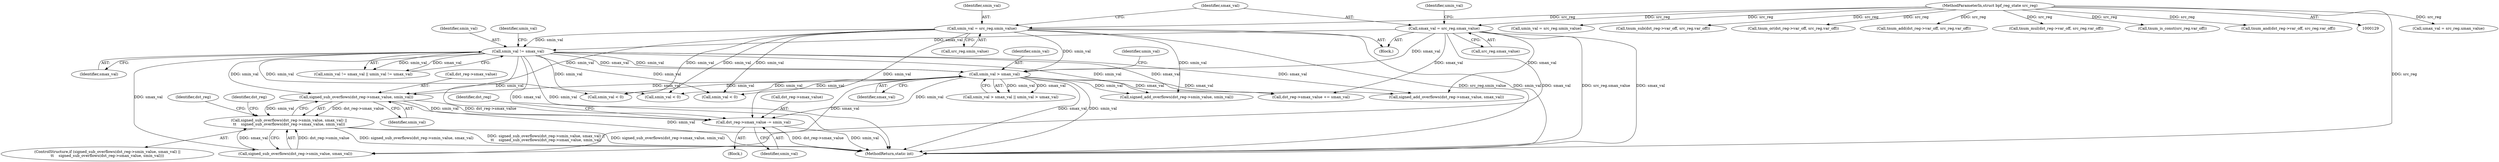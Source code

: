 digraph "0_linux_b799207e1e1816b09e7a5920fbb2d5fcf6edd681@pointer" {
"1000350" [label="(Call,signed_sub_overflows(dst_reg->smax_value, smin_val))"];
"1000177" [label="(Call,smin_val = src_reg.smin_value)"];
"1000133" [label="(MethodParameterIn,struct bpf_reg_state src_reg)"];
"1000221" [label="(Call,smin_val > smax_val)"];
"1000214" [label="(Call,smin_val != smax_val)"];
"1000182" [label="(Call,smax_val = src_reg.smax_value)"];
"1000344" [label="(Call,signed_sub_overflows(dst_reg->smin_value, smax_val) ||\n\t\t    signed_sub_overflows(dst_reg->smax_value, smin_val))"];
"1000373" [label="(Call,dst_reg->smax_value -= smin_val)"];
"1000220" [label="(Call,smin_val > smax_val || umin_val > umax_val)"];
"1000351" [label="(Call,dst_reg->smax_value)"];
"1000182" [label="(Call,smax_val = src_reg.smax_value)"];
"1000373" [label="(Call,dst_reg->smax_value -= smin_val)"];
"1000216" [label="(Identifier,smax_val)"];
"1000345" [label="(Call,signed_sub_overflows(dst_reg->smin_value, smax_val))"];
"1000179" [label="(Call,src_reg.smin_value)"];
"1000367" [label="(Block,)"];
"1000218" [label="(Identifier,umin_val)"];
"1000225" [label="(Identifier,umin_val)"];
"1000433" [label="(Call,smin_val < 0)"];
"1000192" [label="(Call,umax_val = src_reg.umax_value)"];
"1000354" [label="(Identifier,smin_val)"];
"1000658" [label="(Call,smin_val < 0)"];
"1000187" [label="(Call,umin_val = src_reg.umin_value)"];
"1000411" [label="(Call,tnum_sub(dst_reg->var_off, src_reg.var_off))"];
"1000563" [label="(Call,smin_val < 0)"];
"1000178" [label="(Identifier,smin_val)"];
"1000377" [label="(Identifier,smin_val)"];
"1000213" [label="(Call,smin_val != smax_val || umin_val != umax_val)"];
"1000620" [label="(Call,tnum_or(dst_reg->var_off, src_reg.var_off))"];
"1000334" [label="(Call,tnum_add(dst_reg->var_off, src_reg.var_off))"];
"1000358" [label="(Identifier,dst_reg)"];
"1000177" [label="(Call,smin_val = src_reg.smin_value)"];
"1000374" [label="(Call,dst_reg->smax_value)"];
"1000864" [label="(MethodReturn,static int)"];
"1000424" [label="(Call,tnum_mul(dst_reg->var_off, src_reg.var_off))"];
"1000258" [label="(Call,signed_add_overflows(dst_reg->smin_value, smin_val))"];
"1000222" [label="(Identifier,smin_val)"];
"1000381" [label="(Identifier,dst_reg)"];
"1000221" [label="(Call,smin_val > smax_val)"];
"1000215" [label="(Identifier,smin_val)"];
"1000199" [label="(Call,tnum_is_const(src_reg.var_off))"];
"1000370" [label="(Identifier,dst_reg)"];
"1000343" [label="(ControlStructure,if (signed_sub_overflows(dst_reg->smin_value, smax_val) ||\n\t\t    signed_sub_overflows(dst_reg->smax_value, smin_val)))"];
"1000286" [label="(Call,dst_reg->smax_value += smax_val)"];
"1000350" [label="(Call,signed_sub_overflows(dst_reg->smax_value, smin_val))"];
"1000263" [label="(Call,signed_add_overflows(dst_reg->smax_value, smax_val))"];
"1000133" [label="(MethodParameterIn,struct bpf_reg_state src_reg)"];
"1000184" [label="(Call,src_reg.smax_value)"];
"1000223" [label="(Identifier,smax_val)"];
"1000183" [label="(Identifier,smax_val)"];
"1000214" [label="(Call,smin_val != smax_val)"];
"1000134" [label="(Block,)"];
"1000188" [label="(Identifier,umin_val)"];
"1000344" [label="(Call,signed_sub_overflows(dst_reg->smin_value, smax_val) ||\n\t\t    signed_sub_overflows(dst_reg->smax_value, smin_val))"];
"1000531" [label="(Call,tnum_and(dst_reg->var_off, src_reg.var_off))"];
"1000350" -> "1000344"  [label="AST: "];
"1000350" -> "1000354"  [label="CFG: "];
"1000351" -> "1000350"  [label="AST: "];
"1000354" -> "1000350"  [label="AST: "];
"1000344" -> "1000350"  [label="CFG: "];
"1000350" -> "1000864"  [label="DDG: smin_val"];
"1000350" -> "1000344"  [label="DDG: dst_reg->smax_value"];
"1000350" -> "1000344"  [label="DDG: smin_val"];
"1000177" -> "1000350"  [label="DDG: smin_val"];
"1000221" -> "1000350"  [label="DDG: smin_val"];
"1000214" -> "1000350"  [label="DDG: smin_val"];
"1000350" -> "1000373"  [label="DDG: smin_val"];
"1000350" -> "1000373"  [label="DDG: dst_reg->smax_value"];
"1000177" -> "1000134"  [label="AST: "];
"1000177" -> "1000179"  [label="CFG: "];
"1000178" -> "1000177"  [label="AST: "];
"1000179" -> "1000177"  [label="AST: "];
"1000183" -> "1000177"  [label="CFG: "];
"1000177" -> "1000864"  [label="DDG: smin_val"];
"1000177" -> "1000864"  [label="DDG: src_reg.smin_value"];
"1000133" -> "1000177"  [label="DDG: src_reg"];
"1000177" -> "1000214"  [label="DDG: smin_val"];
"1000177" -> "1000221"  [label="DDG: smin_val"];
"1000177" -> "1000258"  [label="DDG: smin_val"];
"1000177" -> "1000373"  [label="DDG: smin_val"];
"1000177" -> "1000433"  [label="DDG: smin_val"];
"1000177" -> "1000563"  [label="DDG: smin_val"];
"1000177" -> "1000658"  [label="DDG: smin_val"];
"1000133" -> "1000129"  [label="AST: "];
"1000133" -> "1000864"  [label="DDG: src_reg"];
"1000133" -> "1000182"  [label="DDG: src_reg"];
"1000133" -> "1000187"  [label="DDG: src_reg"];
"1000133" -> "1000192"  [label="DDG: src_reg"];
"1000133" -> "1000199"  [label="DDG: src_reg"];
"1000133" -> "1000334"  [label="DDG: src_reg"];
"1000133" -> "1000411"  [label="DDG: src_reg"];
"1000133" -> "1000424"  [label="DDG: src_reg"];
"1000133" -> "1000531"  [label="DDG: src_reg"];
"1000133" -> "1000620"  [label="DDG: src_reg"];
"1000221" -> "1000220"  [label="AST: "];
"1000221" -> "1000223"  [label="CFG: "];
"1000222" -> "1000221"  [label="AST: "];
"1000223" -> "1000221"  [label="AST: "];
"1000225" -> "1000221"  [label="CFG: "];
"1000220" -> "1000221"  [label="CFG: "];
"1000221" -> "1000864"  [label="DDG: smax_val"];
"1000221" -> "1000864"  [label="DDG: smin_val"];
"1000221" -> "1000220"  [label="DDG: smin_val"];
"1000221" -> "1000220"  [label="DDG: smax_val"];
"1000214" -> "1000221"  [label="DDG: smin_val"];
"1000214" -> "1000221"  [label="DDG: smax_val"];
"1000182" -> "1000221"  [label="DDG: smax_val"];
"1000221" -> "1000258"  [label="DDG: smin_val"];
"1000221" -> "1000263"  [label="DDG: smax_val"];
"1000221" -> "1000286"  [label="DDG: smax_val"];
"1000221" -> "1000345"  [label="DDG: smax_val"];
"1000221" -> "1000373"  [label="DDG: smin_val"];
"1000221" -> "1000433"  [label="DDG: smin_val"];
"1000221" -> "1000563"  [label="DDG: smin_val"];
"1000221" -> "1000658"  [label="DDG: smin_val"];
"1000214" -> "1000213"  [label="AST: "];
"1000214" -> "1000216"  [label="CFG: "];
"1000215" -> "1000214"  [label="AST: "];
"1000216" -> "1000214"  [label="AST: "];
"1000218" -> "1000214"  [label="CFG: "];
"1000213" -> "1000214"  [label="CFG: "];
"1000214" -> "1000864"  [label="DDG: smax_val"];
"1000214" -> "1000864"  [label="DDG: smin_val"];
"1000214" -> "1000213"  [label="DDG: smin_val"];
"1000214" -> "1000213"  [label="DDG: smax_val"];
"1000182" -> "1000214"  [label="DDG: smax_val"];
"1000214" -> "1000258"  [label="DDG: smin_val"];
"1000214" -> "1000263"  [label="DDG: smax_val"];
"1000214" -> "1000286"  [label="DDG: smax_val"];
"1000214" -> "1000345"  [label="DDG: smax_val"];
"1000214" -> "1000373"  [label="DDG: smin_val"];
"1000214" -> "1000433"  [label="DDG: smin_val"];
"1000214" -> "1000563"  [label="DDG: smin_val"];
"1000214" -> "1000658"  [label="DDG: smin_val"];
"1000182" -> "1000134"  [label="AST: "];
"1000182" -> "1000184"  [label="CFG: "];
"1000183" -> "1000182"  [label="AST: "];
"1000184" -> "1000182"  [label="AST: "];
"1000188" -> "1000182"  [label="CFG: "];
"1000182" -> "1000864"  [label="DDG: src_reg.smax_value"];
"1000182" -> "1000864"  [label="DDG: smax_val"];
"1000182" -> "1000263"  [label="DDG: smax_val"];
"1000182" -> "1000286"  [label="DDG: smax_val"];
"1000182" -> "1000345"  [label="DDG: smax_val"];
"1000344" -> "1000343"  [label="AST: "];
"1000344" -> "1000345"  [label="CFG: "];
"1000345" -> "1000344"  [label="AST: "];
"1000358" -> "1000344"  [label="CFG: "];
"1000370" -> "1000344"  [label="CFG: "];
"1000344" -> "1000864"  [label="DDG: signed_sub_overflows(dst_reg->smin_value, smax_val) ||\n\t\t    signed_sub_overflows(dst_reg->smax_value, smin_val)"];
"1000344" -> "1000864"  [label="DDG: signed_sub_overflows(dst_reg->smax_value, smin_val)"];
"1000344" -> "1000864"  [label="DDG: signed_sub_overflows(dst_reg->smin_value, smax_val)"];
"1000345" -> "1000344"  [label="DDG: dst_reg->smin_value"];
"1000345" -> "1000344"  [label="DDG: smax_val"];
"1000373" -> "1000367"  [label="AST: "];
"1000373" -> "1000377"  [label="CFG: "];
"1000374" -> "1000373"  [label="AST: "];
"1000377" -> "1000373"  [label="AST: "];
"1000381" -> "1000373"  [label="CFG: "];
"1000373" -> "1000864"  [label="DDG: smin_val"];
"1000373" -> "1000864"  [label="DDG: dst_reg->smax_value"];
}

